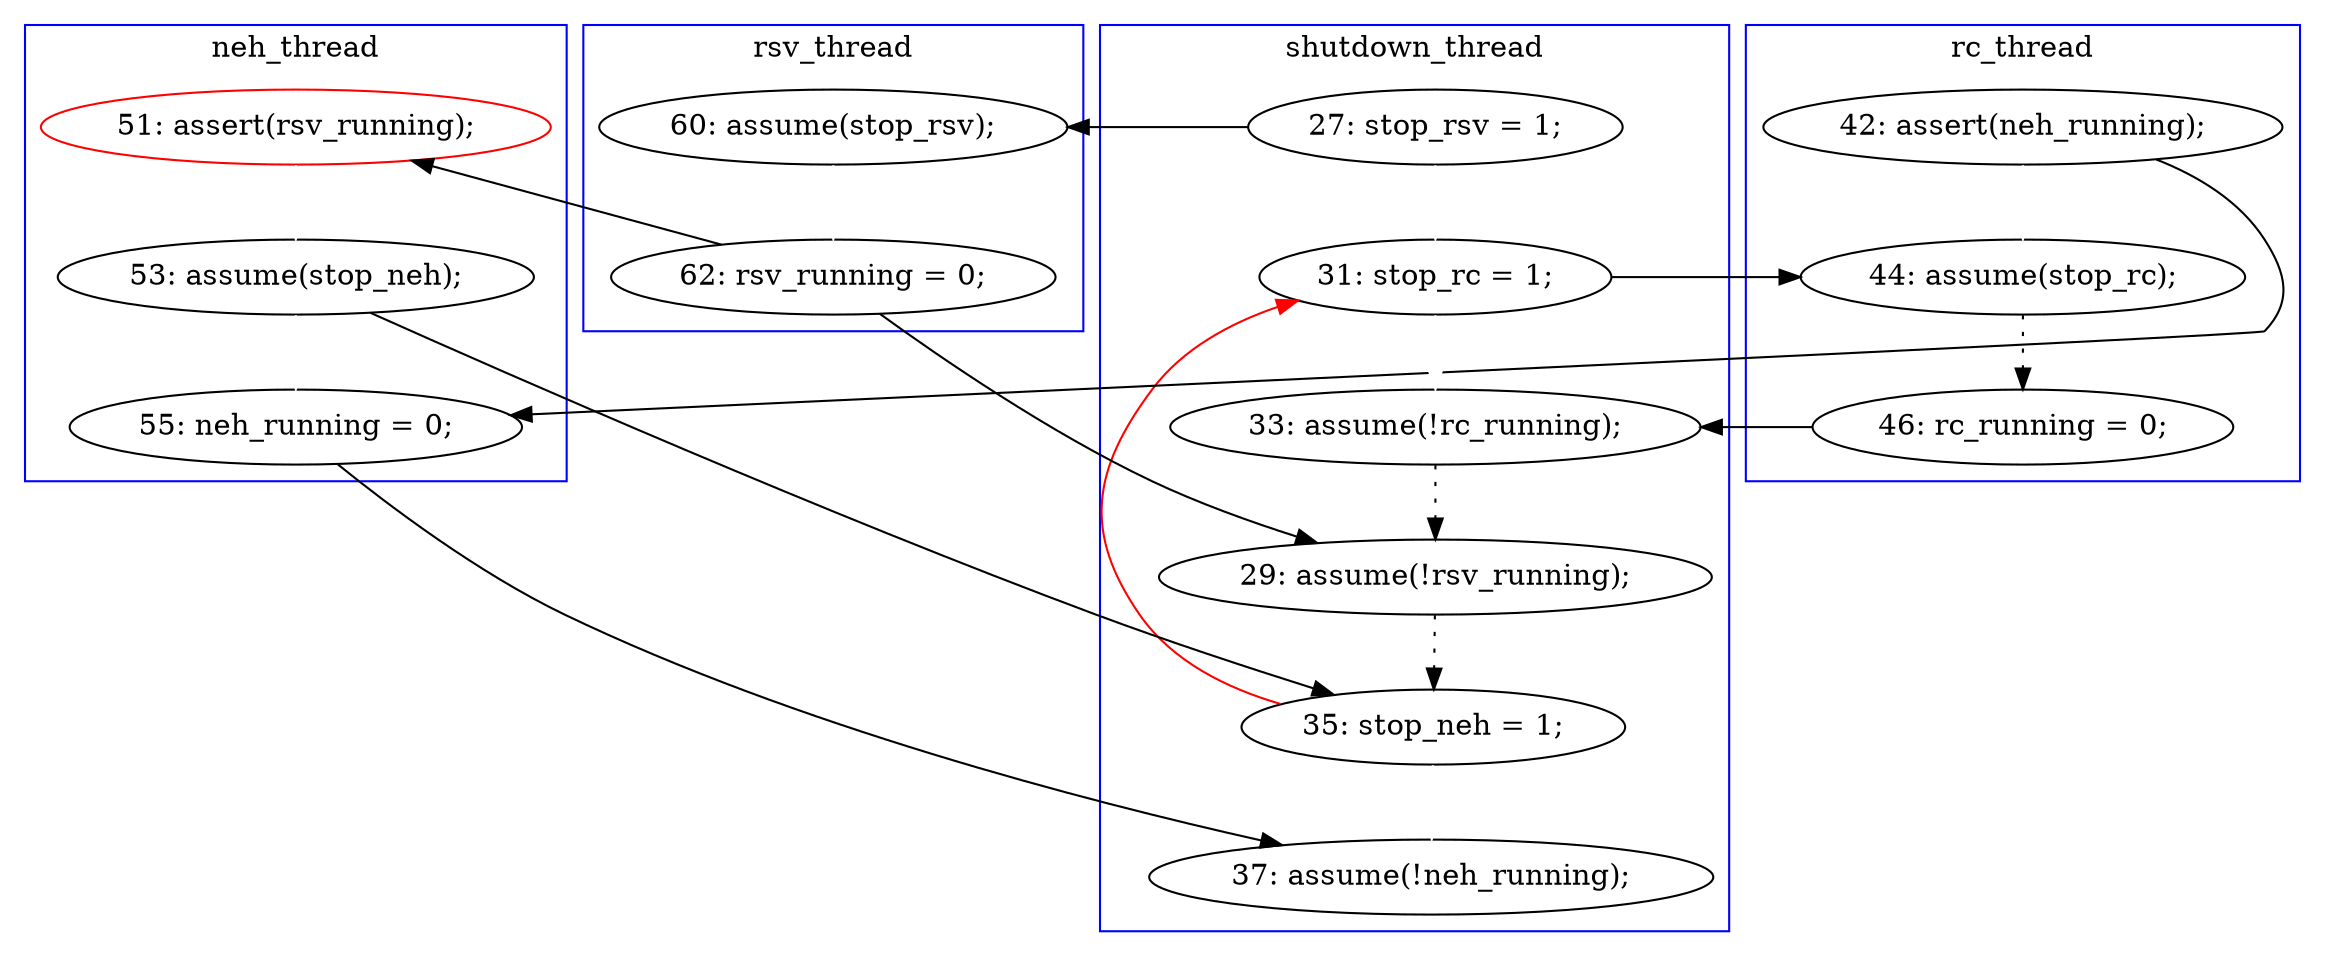 digraph Counterexample {
	26 -> 31 [color = black, style = dotted]
	21 -> 29 [color = black, style = solid, constraint = false]
	21 -> 26 [color = black, style = solid, constraint = false]
	32 -> 33 [color = black, style = solid, constraint = false]
	16 -> 17 [color = white, style = solid]
	25 -> 26 [color = black, style = dotted]
	17 -> 24 [color = black, style = dotted]
	29 -> 30 [color = white, style = solid]
	14 -> 25 [color = white, style = solid]
	30 -> 32 [color = white, style = solid]
	31 -> 33 [color = white, style = solid]
	13 -> 20 [color = black, style = solid, constraint = false]
	24 -> 25 [color = black, style = solid, constraint = false]
	30 -> 31 [color = black, style = solid, constraint = false]
	31 -> 14 [color = red, style = solid, constraint = false]
	13 -> 14 [color = white, style = solid]
	16 -> 32 [color = black, style = solid, constraint = false]
	14 -> 17 [color = black, style = solid, constraint = false]
	20 -> 21 [color = white, style = solid]
	subgraph cluster4 {
		label = rsv_thread
		color = blue
		21  [label = "62: rsv_running = 0;"]
		20  [label = "60: assume(stop_rsv);"]
	}
	subgraph cluster2 {
		label = rc_thread
		color = blue
		16  [label = "42: assert(neh_running);"]
		24  [label = "46: rc_running = 0;"]
		17  [label = "44: assume(stop_rc);"]
	}
	subgraph cluster3 {
		label = neh_thread
		color = blue
		32  [label = "55: neh_running = 0;"]
		30  [label = "53: assume(stop_neh);"]
		29  [label = "51: assert(rsv_running);", color = red]
	}
	subgraph cluster1 {
		label = shutdown_thread
		color = blue
		31  [label = "35: stop_neh = 1;"]
		13  [label = "27: stop_rsv = 1;"]
		14  [label = "31: stop_rc = 1;"]
		26  [label = "29: assume(!rsv_running);"]
		33  [label = "37: assume(!neh_running);"]
		25  [label = "33: assume(!rc_running);"]
	}
}